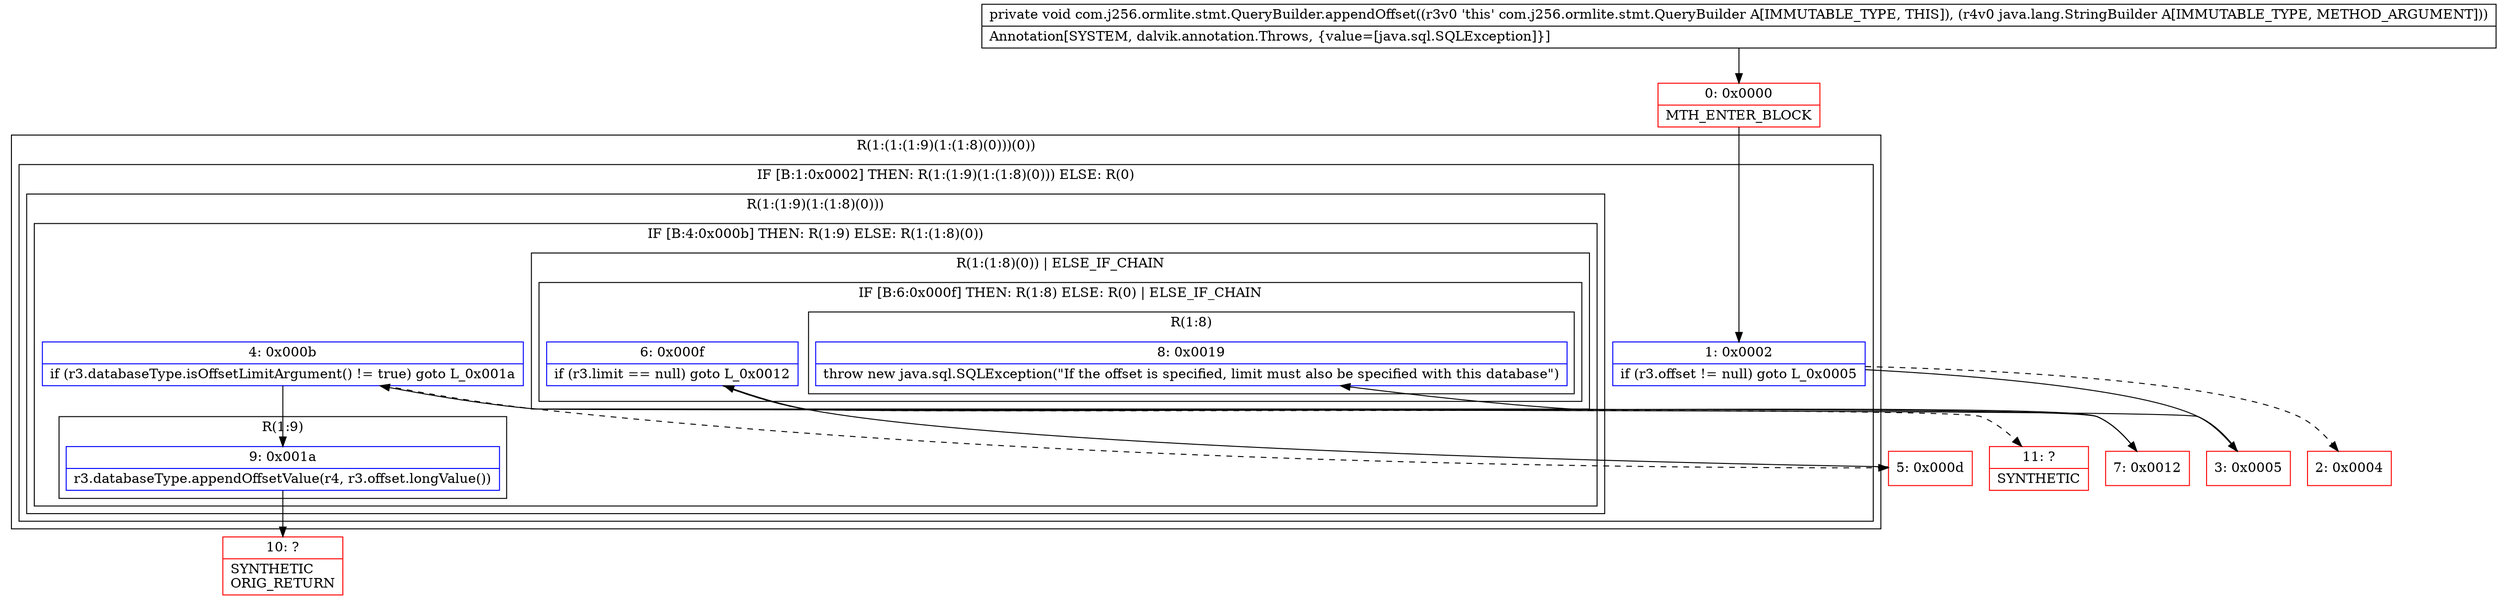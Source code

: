 digraph "CFG forcom.j256.ormlite.stmt.QueryBuilder.appendOffset(Ljava\/lang\/StringBuilder;)V" {
subgraph cluster_Region_578696426 {
label = "R(1:(1:(1:9)(1:(1:8)(0)))(0))";
node [shape=record,color=blue];
subgraph cluster_IfRegion_1535567226 {
label = "IF [B:1:0x0002] THEN: R(1:(1:9)(1:(1:8)(0))) ELSE: R(0)";
node [shape=record,color=blue];
Node_1 [shape=record,label="{1\:\ 0x0002|if (r3.offset != null) goto L_0x0005\l}"];
subgraph cluster_Region_1241868149 {
label = "R(1:(1:9)(1:(1:8)(0)))";
node [shape=record,color=blue];
subgraph cluster_IfRegion_730042972 {
label = "IF [B:4:0x000b] THEN: R(1:9) ELSE: R(1:(1:8)(0))";
node [shape=record,color=blue];
Node_4 [shape=record,label="{4\:\ 0x000b|if (r3.databaseType.isOffsetLimitArgument() != true) goto L_0x001a\l}"];
subgraph cluster_Region_2022259362 {
label = "R(1:9)";
node [shape=record,color=blue];
Node_9 [shape=record,label="{9\:\ 0x001a|r3.databaseType.appendOffsetValue(r4, r3.offset.longValue())\l}"];
}
subgraph cluster_Region_340307452 {
label = "R(1:(1:8)(0)) | ELSE_IF_CHAIN\l";
node [shape=record,color=blue];
subgraph cluster_IfRegion_1972854479 {
label = "IF [B:6:0x000f] THEN: R(1:8) ELSE: R(0) | ELSE_IF_CHAIN\l";
node [shape=record,color=blue];
Node_6 [shape=record,label="{6\:\ 0x000f|if (r3.limit == null) goto L_0x0012\l}"];
subgraph cluster_Region_1110516563 {
label = "R(1:8)";
node [shape=record,color=blue];
Node_8 [shape=record,label="{8\:\ 0x0019|throw new java.sql.SQLException(\"If the offset is specified, limit must also be specified with this database\")\l}"];
}
subgraph cluster_Region_1935433117 {
label = "R(0)";
node [shape=record,color=blue];
}
}
}
}
}
subgraph cluster_Region_573192519 {
label = "R(0)";
node [shape=record,color=blue];
}
}
}
Node_0 [shape=record,color=red,label="{0\:\ 0x0000|MTH_ENTER_BLOCK\l}"];
Node_2 [shape=record,color=red,label="{2\:\ 0x0004}"];
Node_3 [shape=record,color=red,label="{3\:\ 0x0005}"];
Node_5 [shape=record,color=red,label="{5\:\ 0x000d}"];
Node_7 [shape=record,color=red,label="{7\:\ 0x0012}"];
Node_10 [shape=record,color=red,label="{10\:\ ?|SYNTHETIC\lORIG_RETURN\l}"];
Node_11 [shape=record,color=red,label="{11\:\ ?|SYNTHETIC\l}"];
MethodNode[shape=record,label="{private void com.j256.ormlite.stmt.QueryBuilder.appendOffset((r3v0 'this' com.j256.ormlite.stmt.QueryBuilder A[IMMUTABLE_TYPE, THIS]), (r4v0 java.lang.StringBuilder A[IMMUTABLE_TYPE, METHOD_ARGUMENT]))  | Annotation[SYSTEM, dalvik.annotation.Throws, \{value=[java.sql.SQLException]\}]\l}"];
MethodNode -> Node_0;
Node_1 -> Node_2[style=dashed];
Node_1 -> Node_3;
Node_4 -> Node_5[style=dashed];
Node_4 -> Node_9;
Node_9 -> Node_10;
Node_6 -> Node_7;
Node_6 -> Node_11[style=dashed];
Node_0 -> Node_1;
Node_3 -> Node_4;
Node_5 -> Node_6;
Node_7 -> Node_8;
}

